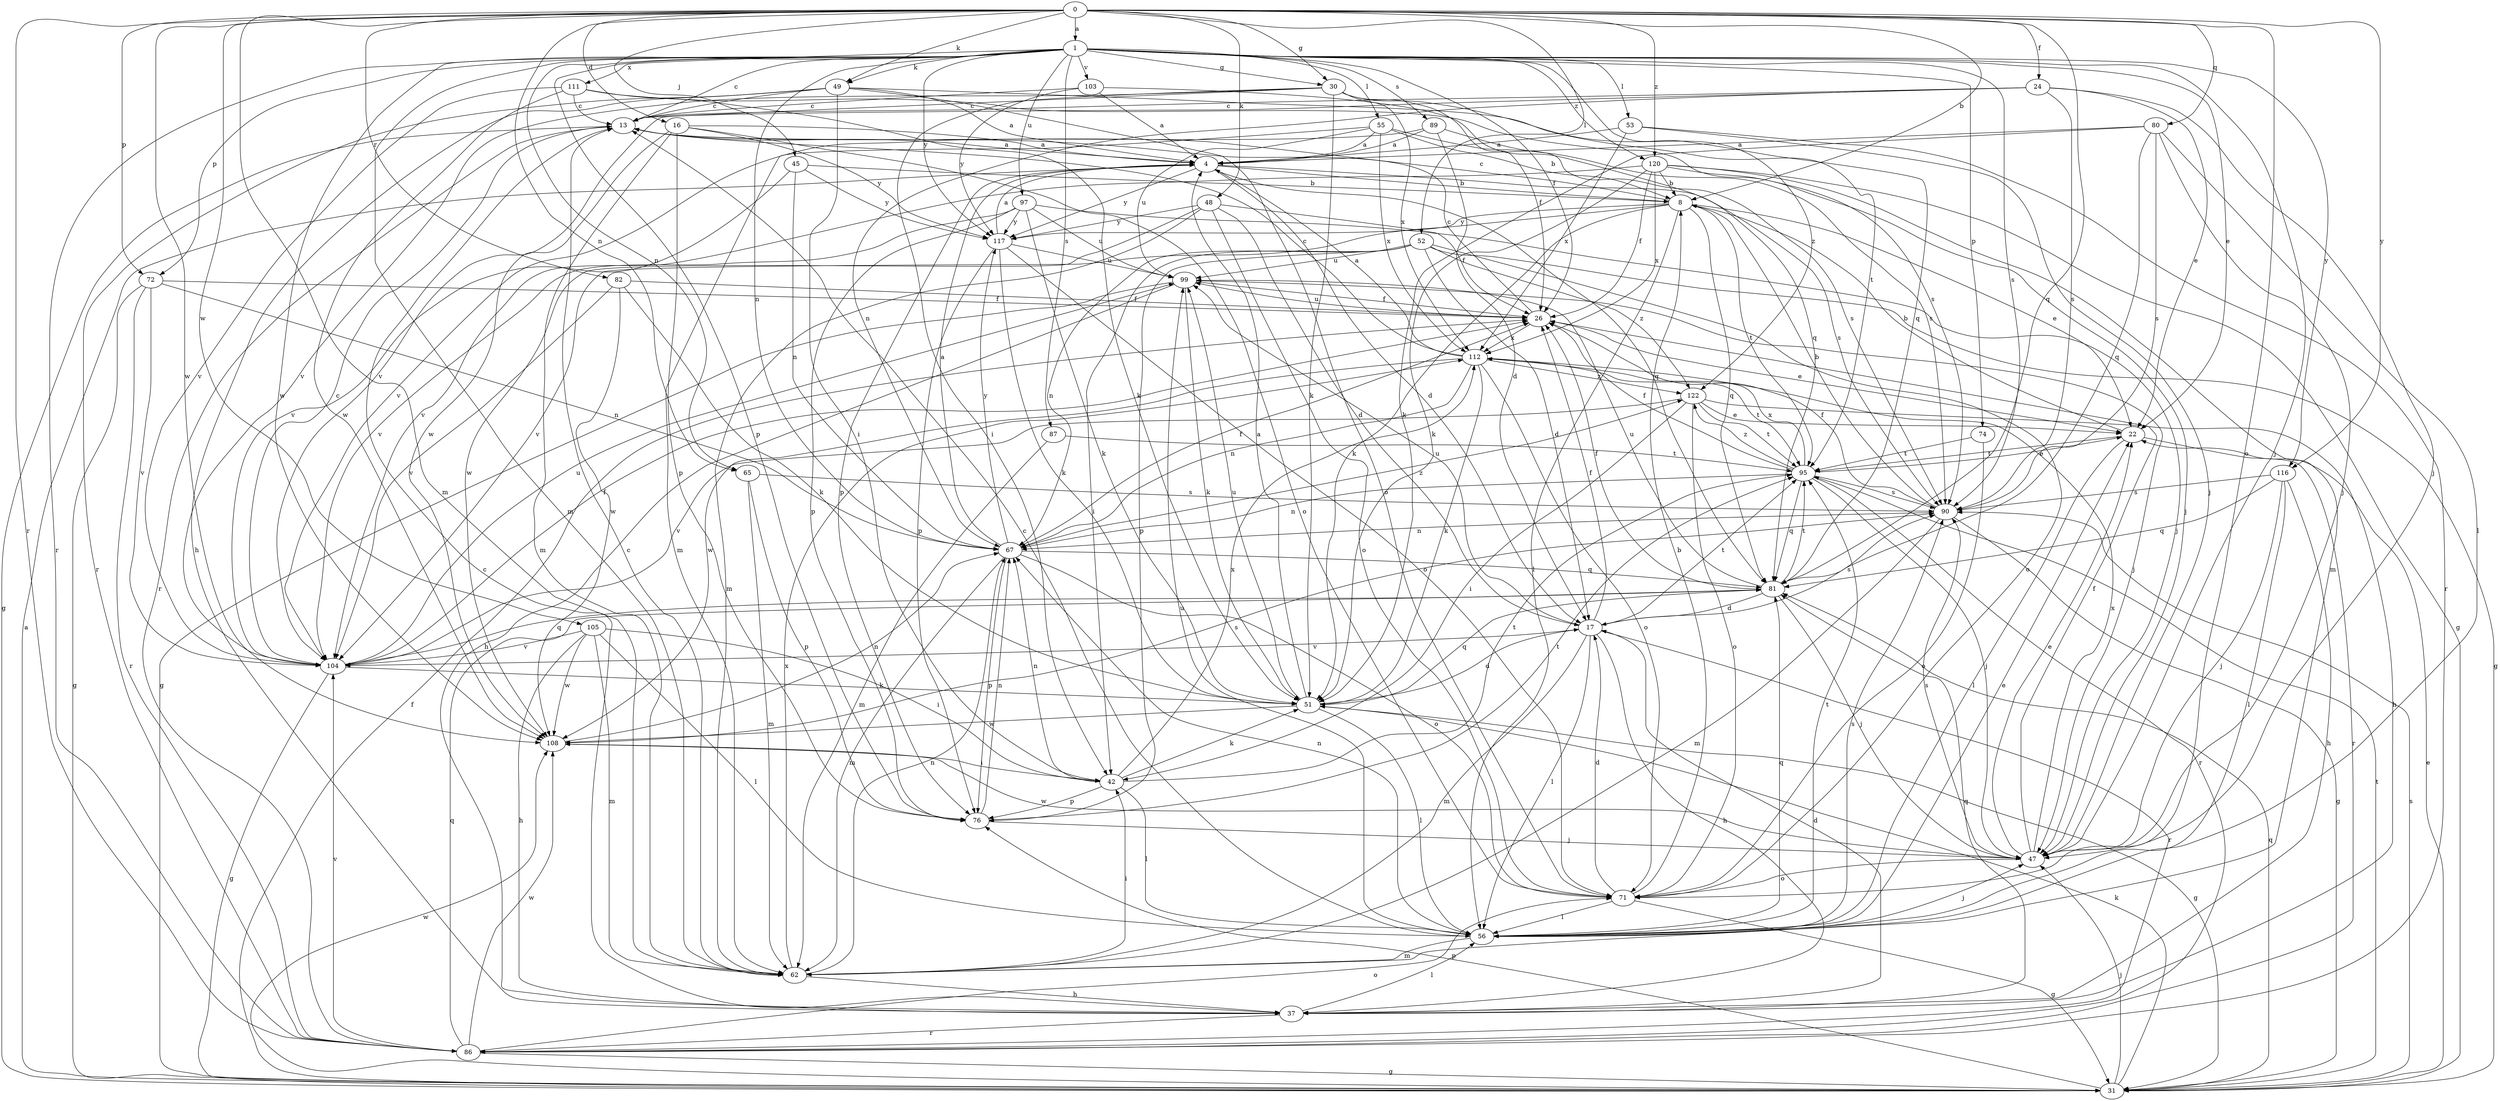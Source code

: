 strict digraph  {
0;
1;
4;
8;
13;
16;
17;
22;
24;
26;
30;
31;
37;
42;
45;
47;
48;
49;
51;
52;
53;
55;
56;
62;
65;
67;
71;
72;
74;
76;
80;
81;
82;
86;
87;
89;
90;
95;
97;
99;
103;
104;
105;
108;
111;
112;
116;
117;
120;
122;
0 -> 1  [label=a];
0 -> 8  [label=b];
0 -> 16  [label=d];
0 -> 24  [label=f];
0 -> 30  [label=g];
0 -> 45  [label=j];
0 -> 48  [label=k];
0 -> 49  [label=k];
0 -> 52  [label=l];
0 -> 62  [label=m];
0 -> 65  [label=n];
0 -> 71  [label=o];
0 -> 72  [label=p];
0 -> 80  [label=q];
0 -> 81  [label=q];
0 -> 82  [label=r];
0 -> 86  [label=r];
0 -> 105  [label=w];
0 -> 108  [label=w];
0 -> 116  [label=y];
0 -> 120  [label=z];
1 -> 13  [label=c];
1 -> 22  [label=e];
1 -> 26  [label=f];
1 -> 30  [label=g];
1 -> 47  [label=j];
1 -> 49  [label=k];
1 -> 53  [label=l];
1 -> 55  [label=l];
1 -> 62  [label=m];
1 -> 65  [label=n];
1 -> 67  [label=n];
1 -> 72  [label=p];
1 -> 74  [label=p];
1 -> 76  [label=p];
1 -> 81  [label=q];
1 -> 86  [label=r];
1 -> 87  [label=s];
1 -> 89  [label=s];
1 -> 90  [label=s];
1 -> 97  [label=u];
1 -> 103  [label=v];
1 -> 108  [label=w];
1 -> 111  [label=x];
1 -> 116  [label=y];
1 -> 117  [label=y];
1 -> 120  [label=z];
4 -> 8  [label=b];
4 -> 17  [label=d];
4 -> 76  [label=p];
4 -> 81  [label=q];
4 -> 90  [label=s];
4 -> 117  [label=y];
8 -> 13  [label=c];
8 -> 22  [label=e];
8 -> 51  [label=k];
8 -> 56  [label=l];
8 -> 81  [label=q];
8 -> 95  [label=t];
8 -> 104  [label=v];
8 -> 117  [label=y];
13 -> 4  [label=a];
13 -> 31  [label=g];
13 -> 86  [label=r];
16 -> 4  [label=a];
16 -> 62  [label=m];
16 -> 71  [label=o];
16 -> 76  [label=p];
16 -> 108  [label=w];
16 -> 117  [label=y];
17 -> 26  [label=f];
17 -> 37  [label=h];
17 -> 56  [label=l];
17 -> 62  [label=m];
17 -> 86  [label=r];
17 -> 90  [label=s];
17 -> 95  [label=t];
17 -> 99  [label=u];
17 -> 104  [label=v];
22 -> 8  [label=b];
22 -> 56  [label=l];
22 -> 86  [label=r];
22 -> 95  [label=t];
24 -> 13  [label=c];
24 -> 22  [label=e];
24 -> 47  [label=j];
24 -> 67  [label=n];
24 -> 90  [label=s];
24 -> 104  [label=v];
26 -> 13  [label=c];
26 -> 22  [label=e];
26 -> 99  [label=u];
26 -> 112  [label=x];
30 -> 13  [label=c];
30 -> 26  [label=f];
30 -> 42  [label=i];
30 -> 51  [label=k];
30 -> 104  [label=v];
30 -> 112  [label=x];
30 -> 122  [label=z];
31 -> 4  [label=a];
31 -> 22  [label=e];
31 -> 26  [label=f];
31 -> 47  [label=j];
31 -> 51  [label=k];
31 -> 76  [label=p];
31 -> 81  [label=q];
31 -> 90  [label=s];
31 -> 95  [label=t];
31 -> 108  [label=w];
37 -> 13  [label=c];
37 -> 17  [label=d];
37 -> 56  [label=l];
37 -> 81  [label=q];
37 -> 86  [label=r];
42 -> 51  [label=k];
42 -> 56  [label=l];
42 -> 67  [label=n];
42 -> 76  [label=p];
42 -> 95  [label=t];
42 -> 112  [label=x];
45 -> 8  [label=b];
45 -> 67  [label=n];
45 -> 104  [label=v];
45 -> 117  [label=y];
47 -> 22  [label=e];
47 -> 26  [label=f];
47 -> 71  [label=o];
47 -> 90  [label=s];
47 -> 108  [label=w];
47 -> 112  [label=x];
48 -> 17  [label=d];
48 -> 26  [label=f];
48 -> 62  [label=m];
48 -> 71  [label=o];
48 -> 108  [label=w];
48 -> 117  [label=y];
49 -> 4  [label=a];
49 -> 13  [label=c];
49 -> 37  [label=h];
49 -> 42  [label=i];
49 -> 71  [label=o];
49 -> 86  [label=r];
49 -> 95  [label=t];
51 -> 4  [label=a];
51 -> 17  [label=d];
51 -> 31  [label=g];
51 -> 56  [label=l];
51 -> 81  [label=q];
51 -> 99  [label=u];
51 -> 108  [label=w];
52 -> 17  [label=d];
52 -> 31  [label=g];
52 -> 42  [label=i];
52 -> 67  [label=n];
52 -> 71  [label=o];
52 -> 76  [label=p];
52 -> 99  [label=u];
52 -> 122  [label=z];
53 -> 4  [label=a];
53 -> 47  [label=j];
53 -> 86  [label=r];
53 -> 112  [label=x];
55 -> 4  [label=a];
55 -> 8  [label=b];
55 -> 62  [label=m];
55 -> 90  [label=s];
55 -> 99  [label=u];
55 -> 112  [label=x];
56 -> 13  [label=c];
56 -> 22  [label=e];
56 -> 47  [label=j];
56 -> 62  [label=m];
56 -> 67  [label=n];
56 -> 81  [label=q];
56 -> 90  [label=s];
56 -> 95  [label=t];
56 -> 99  [label=u];
62 -> 13  [label=c];
62 -> 37  [label=h];
62 -> 42  [label=i];
62 -> 67  [label=n];
62 -> 112  [label=x];
65 -> 62  [label=m];
65 -> 76  [label=p];
65 -> 90  [label=s];
67 -> 4  [label=a];
67 -> 26  [label=f];
67 -> 62  [label=m];
67 -> 71  [label=o];
67 -> 76  [label=p];
67 -> 81  [label=q];
67 -> 117  [label=y];
67 -> 122  [label=z];
71 -> 8  [label=b];
71 -> 17  [label=d];
71 -> 31  [label=g];
71 -> 56  [label=l];
72 -> 26  [label=f];
72 -> 31  [label=g];
72 -> 67  [label=n];
72 -> 86  [label=r];
72 -> 104  [label=v];
74 -> 71  [label=o];
74 -> 95  [label=t];
76 -> 47  [label=j];
76 -> 67  [label=n];
76 -> 95  [label=t];
80 -> 4  [label=a];
80 -> 47  [label=j];
80 -> 51  [label=k];
80 -> 56  [label=l];
80 -> 81  [label=q];
80 -> 90  [label=s];
81 -> 17  [label=d];
81 -> 26  [label=f];
81 -> 47  [label=j];
81 -> 95  [label=t];
81 -> 99  [label=u];
82 -> 26  [label=f];
82 -> 51  [label=k];
82 -> 104  [label=v];
82 -> 108  [label=w];
86 -> 31  [label=g];
86 -> 71  [label=o];
86 -> 81  [label=q];
86 -> 104  [label=v];
86 -> 108  [label=w];
87 -> 62  [label=m];
87 -> 95  [label=t];
89 -> 4  [label=a];
89 -> 17  [label=d];
89 -> 90  [label=s];
89 -> 104  [label=v];
90 -> 8  [label=b];
90 -> 26  [label=f];
90 -> 31  [label=g];
90 -> 62  [label=m];
90 -> 67  [label=n];
95 -> 22  [label=e];
95 -> 26  [label=f];
95 -> 47  [label=j];
95 -> 67  [label=n];
95 -> 81  [label=q];
95 -> 86  [label=r];
95 -> 90  [label=s];
95 -> 112  [label=x];
95 -> 122  [label=z];
97 -> 47  [label=j];
97 -> 51  [label=k];
97 -> 76  [label=p];
97 -> 99  [label=u];
97 -> 104  [label=v];
97 -> 117  [label=y];
99 -> 26  [label=f];
99 -> 31  [label=g];
99 -> 37  [label=h];
99 -> 47  [label=j];
99 -> 51  [label=k];
103 -> 4  [label=a];
103 -> 13  [label=c];
103 -> 81  [label=q];
103 -> 117  [label=y];
104 -> 13  [label=c];
104 -> 26  [label=f];
104 -> 31  [label=g];
104 -> 51  [label=k];
104 -> 81  [label=q];
104 -> 99  [label=u];
105 -> 37  [label=h];
105 -> 42  [label=i];
105 -> 56  [label=l];
105 -> 62  [label=m];
105 -> 104  [label=v];
105 -> 108  [label=w];
108 -> 42  [label=i];
108 -> 67  [label=n];
108 -> 90  [label=s];
111 -> 13  [label=c];
111 -> 51  [label=k];
111 -> 90  [label=s];
111 -> 104  [label=v];
111 -> 108  [label=w];
112 -> 4  [label=a];
112 -> 13  [label=c];
112 -> 51  [label=k];
112 -> 67  [label=n];
112 -> 71  [label=o];
112 -> 95  [label=t];
112 -> 108  [label=w];
112 -> 122  [label=z];
116 -> 37  [label=h];
116 -> 47  [label=j];
116 -> 56  [label=l];
116 -> 81  [label=q];
116 -> 90  [label=s];
117 -> 4  [label=a];
117 -> 51  [label=k];
117 -> 71  [label=o];
117 -> 76  [label=p];
117 -> 99  [label=u];
120 -> 8  [label=b];
120 -> 26  [label=f];
120 -> 31  [label=g];
120 -> 47  [label=j];
120 -> 51  [label=k];
120 -> 62  [label=m];
120 -> 104  [label=v];
120 -> 112  [label=x];
122 -> 22  [label=e];
122 -> 37  [label=h];
122 -> 42  [label=i];
122 -> 71  [label=o];
122 -> 95  [label=t];
122 -> 104  [label=v];
}
